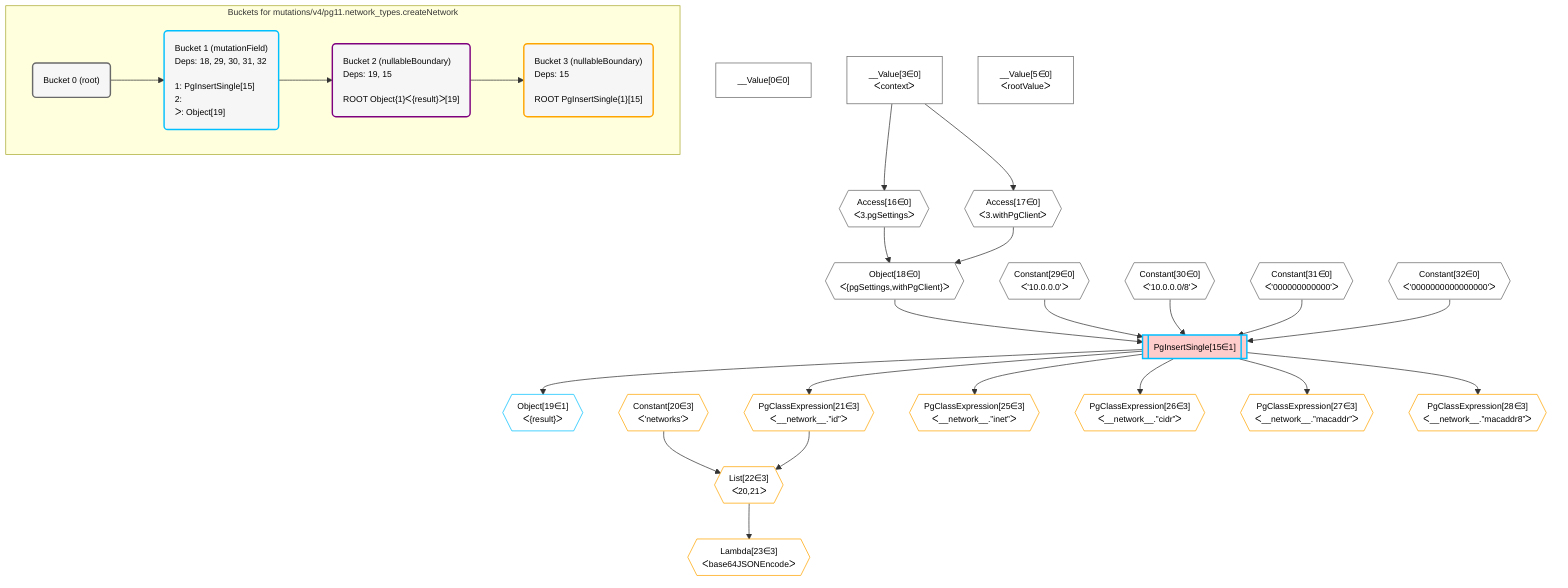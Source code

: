 %%{init: {'themeVariables': { 'fontSize': '12px'}}}%%
graph TD
    classDef path fill:#eee,stroke:#000,color:#000
    classDef plan fill:#fff,stroke-width:1px,color:#000
    classDef itemplan fill:#fff,stroke-width:2px,color:#000
    classDef unbatchedplan fill:#dff,stroke-width:1px,color:#000
    classDef sideeffectplan fill:#fcc,stroke-width:2px,color:#000
    classDef bucket fill:#f6f6f6,color:#000,stroke-width:2px,text-align:left


    %% define steps
    __Value0["__Value[0∈0]"]:::plan
    __Value3["__Value[3∈0]<br />ᐸcontextᐳ"]:::plan
    __Value5["__Value[5∈0]<br />ᐸrootValueᐳ"]:::plan
    Access16{{"Access[16∈0]<br />ᐸ3.pgSettingsᐳ"}}:::plan
    Access17{{"Access[17∈0]<br />ᐸ3.withPgClientᐳ"}}:::plan
    Object18{{"Object[18∈0]<br />ᐸ{pgSettings,withPgClient}ᐳ"}}:::plan
    Constant29{{"Constant[29∈0]<br />ᐸ'10.0.0.0'ᐳ"}}:::plan
    Constant30{{"Constant[30∈0]<br />ᐸ'10.0.0.0/8'ᐳ"}}:::plan
    Constant31{{"Constant[31∈0]<br />ᐸ'000000000000'ᐳ"}}:::plan
    Constant32{{"Constant[32∈0]<br />ᐸ'0000000000000000'ᐳ"}}:::plan
    PgInsertSingle15[["PgInsertSingle[15∈1]"]]:::sideeffectplan
    Object19{{"Object[19∈1]<br />ᐸ{result}ᐳ"}}:::plan
    Constant20{{"Constant[20∈3]<br />ᐸ'networks'ᐳ"}}:::plan
    PgClassExpression21{{"PgClassExpression[21∈3]<br />ᐸ__network__.”id”ᐳ"}}:::plan
    List22{{"List[22∈3]<br />ᐸ20,21ᐳ"}}:::plan
    Lambda23{{"Lambda[23∈3]<br />ᐸbase64JSONEncodeᐳ"}}:::plan
    PgClassExpression25{{"PgClassExpression[25∈3]<br />ᐸ__network__.”inet”ᐳ"}}:::plan
    PgClassExpression26{{"PgClassExpression[26∈3]<br />ᐸ__network__.”cidr”ᐳ"}}:::plan
    PgClassExpression27{{"PgClassExpression[27∈3]<br />ᐸ__network__.”macaddr”ᐳ"}}:::plan
    PgClassExpression28{{"PgClassExpression[28∈3]<br />ᐸ__network__.”macaddr8”ᐳ"}}:::plan

    %% plan dependencies
    __Value3 --> Access16
    __Value3 --> Access17
    Access16 & Access17 --> Object18
    Object18 & Constant29 & Constant30 & Constant31 & Constant32 --> PgInsertSingle15
    PgInsertSingle15 --> Object19
    PgInsertSingle15 --> PgClassExpression21
    Constant20 & PgClassExpression21 --> List22
    List22 --> Lambda23
    PgInsertSingle15 --> PgClassExpression25
    PgInsertSingle15 --> PgClassExpression26
    PgInsertSingle15 --> PgClassExpression27
    PgInsertSingle15 --> PgClassExpression28

    subgraph "Buckets for mutations/v4/pg11.network_types.createNetwork"
    Bucket0("Bucket 0 (root)"):::bucket
    classDef bucket0 stroke:#696969
    class Bucket0,__Value0,__Value3,__Value5,Access16,Access17,Object18,Constant29,Constant30,Constant31,Constant32 bucket0
    Bucket1("Bucket 1 (mutationField)<br />Deps: 18, 29, 30, 31, 32<br /><br />1: PgInsertSingle[15]<br />2: <br />ᐳ: Object[19]"):::bucket
    classDef bucket1 stroke:#00bfff
    class Bucket1,PgInsertSingle15,Object19 bucket1
    Bucket2("Bucket 2 (nullableBoundary)<br />Deps: 19, 15<br /><br />ROOT Object{1}ᐸ{result}ᐳ[19]"):::bucket
    classDef bucket2 stroke:#7f007f
    class Bucket2 bucket2
    Bucket3("Bucket 3 (nullableBoundary)<br />Deps: 15<br /><br />ROOT PgInsertSingle{1}[15]"):::bucket
    classDef bucket3 stroke:#ffa500
    class Bucket3,Constant20,PgClassExpression21,List22,Lambda23,PgClassExpression25,PgClassExpression26,PgClassExpression27,PgClassExpression28 bucket3
    Bucket0 --> Bucket1
    Bucket1 --> Bucket2
    Bucket2 --> Bucket3
    end